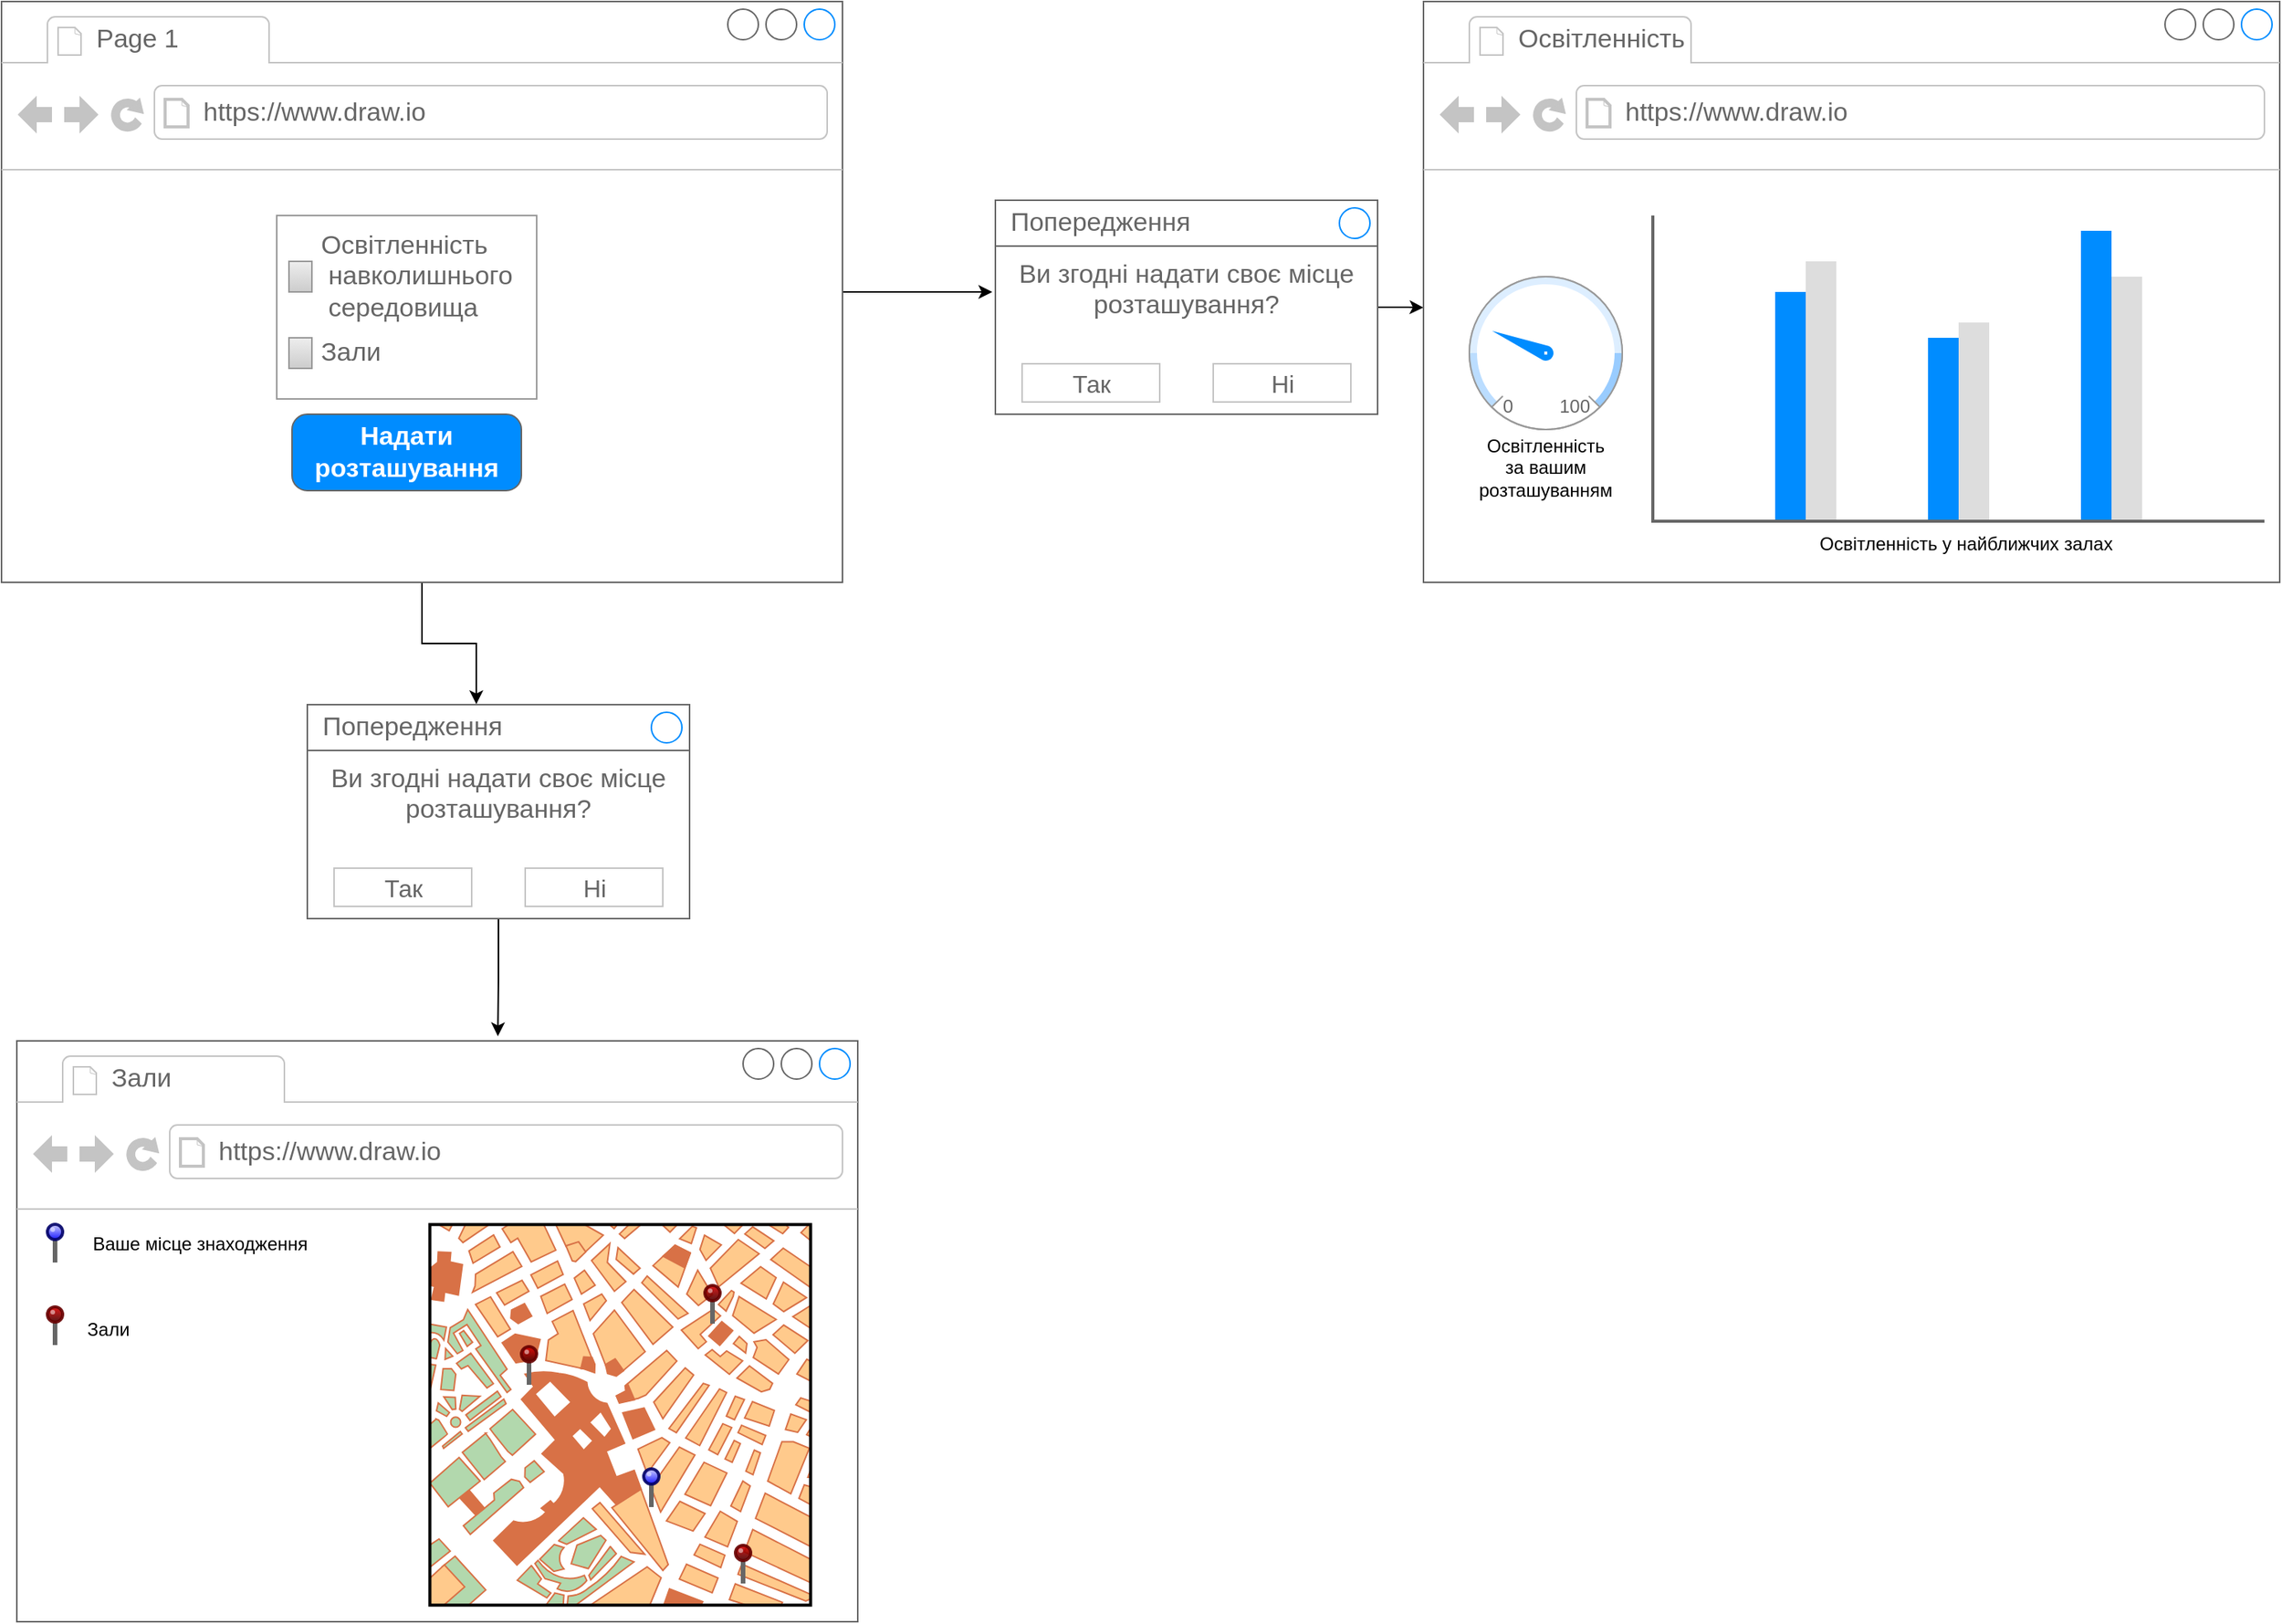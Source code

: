 <mxfile version="20.4.0" type="device"><diagram id="IgTa6nLbPje7UhTKGv9U" name="Страница 1"><mxGraphModel dx="2304" dy="1207" grid="1" gridSize="10" guides="1" tooltips="1" connect="1" arrows="1" fold="1" page="1" pageScale="1" pageWidth="827" pageHeight="1169" math="0" shadow="0"><root><mxCell id="0"/><mxCell id="1" parent="0"/><mxCell id="OPtpFxFm3LgyAeqMFXc8-29" style="edgeStyle=orthogonalEdgeStyle;rounded=0;orthogonalLoop=1;jettySize=auto;html=1;entryX=0.442;entryY=-0.01;entryDx=0;entryDy=0;entryPerimeter=0;" edge="1" parent="1" source="OPtpFxFm3LgyAeqMFXc8-1" target="OPtpFxFm3LgyAeqMFXc8-13"><mxGeometry relative="1" as="geometry"/></mxCell><mxCell id="OPtpFxFm3LgyAeqMFXc8-36" style="edgeStyle=orthogonalEdgeStyle;rounded=0;orthogonalLoop=1;jettySize=auto;html=1;entryX=-0.008;entryY=0.429;entryDx=0;entryDy=0;entryPerimeter=0;" edge="1" parent="1" source="OPtpFxFm3LgyAeqMFXc8-1" target="OPtpFxFm3LgyAeqMFXc8-31"><mxGeometry relative="1" as="geometry"/></mxCell><mxCell id="OPtpFxFm3LgyAeqMFXc8-1" value="" style="strokeWidth=1;shadow=0;dashed=0;align=center;html=1;shape=mxgraph.mockup.containers.browserWindow;rSize=0;strokeColor=#666666;strokeColor2=#008cff;strokeColor3=#c4c4c4;mainText=,;recursiveResize=0;" vertex="1" parent="1"><mxGeometry x="30" y="70" width="550" height="380" as="geometry"/></mxCell><mxCell id="OPtpFxFm3LgyAeqMFXc8-2" value="Page 1" style="strokeWidth=1;shadow=0;dashed=0;align=center;html=1;shape=mxgraph.mockup.containers.anchor;fontSize=17;fontColor=#666666;align=left;" vertex="1" parent="OPtpFxFm3LgyAeqMFXc8-1"><mxGeometry x="60" y="12" width="110" height="26" as="geometry"/></mxCell><mxCell id="OPtpFxFm3LgyAeqMFXc8-3" value="https://www.draw.io" style="strokeWidth=1;shadow=0;dashed=0;align=center;html=1;shape=mxgraph.mockup.containers.anchor;rSize=0;fontSize=17;fontColor=#666666;align=left;" vertex="1" parent="OPtpFxFm3LgyAeqMFXc8-1"><mxGeometry x="130" y="60" width="250" height="26" as="geometry"/></mxCell><mxCell id="OPtpFxFm3LgyAeqMFXc8-4" value="&lt;span style=&quot;color: rgba(0, 0, 0, 0); font-family: monospace; font-size: 0px; text-align: start;&quot;&gt;%3CmxGraphModel%3E%3Croot%3E%3CmxCell%20id%3D%220%22%2F%3E%3CmxCell%20id%3D%221%22%20parent%3D%220%22%2F%3E%3CmxCell%20id%3D%222%22%20value%3D%22%D0%97%D0%B0%D0%BB%D0%B8%22%20style%3D%22strokeWidth%3D1%3Bshadow%3D0%3Bdashed%3D0%3Balign%3Dcenter%3Bhtml%3D1%3Bshape%3Dmxgraph.mockup.forms.rrect%3BrSize%3D0%3BfillColor%3D%23eeeeee%3BstrokeColor%3D%23999999%3BgradientColor%3D%23cccccc%3Balign%3Dleft%3BspacingLeft%3D4%3BfontSize%3D17%3BfontColor%3D%23666666%3BlabelPosition%3Dright%3B%22%20vertex%3D%221%22%20parent%3D%221%22%3E%3CmxGeometry%20x%3D%22218%22%20y%3D%22290%22%20width%3D%2215%22%20height%3D%2220%22%20as%3D%22geometry%22%2F%3E%3C%2FmxCell%3E%3C%2Froot%3E%3C%2FmxGraphModel%3E&lt;/span&gt;" style="strokeWidth=1;shadow=0;dashed=0;align=center;html=1;shape=mxgraph.mockup.forms.rrect;rSize=0;strokeColor=#999999;fillColor=#ffffff;recursiveResize=0;" vertex="1" parent="OPtpFxFm3LgyAeqMFXc8-1"><mxGeometry x="180" y="140" width="170" height="120" as="geometry"/></mxCell><mxCell id="OPtpFxFm3LgyAeqMFXc8-5" value="Освітленність&lt;br&gt;&amp;nbsp;навколишнього&lt;br&gt;&amp;nbsp;середовища" style="strokeWidth=1;shadow=0;dashed=0;align=center;html=1;shape=mxgraph.mockup.forms.rrect;rSize=0;fillColor=#eeeeee;strokeColor=#999999;gradientColor=#cccccc;align=left;spacingLeft=4;fontSize=17;fontColor=#666666;labelPosition=right;" vertex="1" parent="OPtpFxFm3LgyAeqMFXc8-4"><mxGeometry x="8" y="30" width="15" height="20" as="geometry"/></mxCell><mxCell id="OPtpFxFm3LgyAeqMFXc8-8" value="Зали" style="strokeWidth=1;shadow=0;dashed=0;align=center;html=1;shape=mxgraph.mockup.forms.rrect;rSize=0;fillColor=#eeeeee;strokeColor=#999999;gradientColor=#cccccc;align=left;spacingLeft=4;fontSize=17;fontColor=#666666;labelPosition=right;noLabel=0;portConstraintRotation=0;snapToPoint=0;comic=0;enumerate=0;treeMoving=0;treeFolding=0;resizeHeight=0;resizeWidth=0;fixedWidth=0;connectable=1;allowArrows=1;fixDash=0;container=0;dropTarget=0;" vertex="1" parent="OPtpFxFm3LgyAeqMFXc8-4"><mxGeometry x="8" y="80" width="15" height="20" as="geometry"/></mxCell><mxCell id="OPtpFxFm3LgyAeqMFXc8-11" value="Надати розташування" style="strokeWidth=1;shadow=0;dashed=0;align=center;html=1;shape=mxgraph.mockup.buttons.button;strokeColor=#666666;fontColor=#ffffff;mainText=;buttonStyle=round;fontSize=17;fontStyle=1;fillColor=#008cff;whiteSpace=wrap;" vertex="1" parent="OPtpFxFm3LgyAeqMFXc8-1"><mxGeometry x="190" y="270" width="150" height="50" as="geometry"/></mxCell><mxCell id="OPtpFxFm3LgyAeqMFXc8-30" style="edgeStyle=orthogonalEdgeStyle;rounded=0;orthogonalLoop=1;jettySize=auto;html=1;entryX=0.572;entryY=-0.008;entryDx=0;entryDy=0;entryPerimeter=0;" edge="1" parent="1" source="OPtpFxFm3LgyAeqMFXc8-12" target="OPtpFxFm3LgyAeqMFXc8-17"><mxGeometry relative="1" as="geometry"/></mxCell><mxCell id="OPtpFxFm3LgyAeqMFXc8-12" value="Ви згодні надати своє місце&lt;br&gt;розташування?" style="strokeWidth=1;shadow=0;dashed=0;align=center;html=1;shape=mxgraph.mockup.containers.rrect;rSize=0;strokeColor=#666666;fontColor=#666666;fontSize=17;verticalAlign=top;whiteSpace=wrap;fillColor=#ffffff;spacingTop=32;comic=0;" vertex="1" parent="1"><mxGeometry x="230" y="530" width="250" height="140" as="geometry"/></mxCell><mxCell id="OPtpFxFm3LgyAeqMFXc8-13" value="Попередження" style="strokeWidth=1;shadow=0;dashed=0;align=center;html=1;shape=mxgraph.mockup.containers.rrect;rSize=0;fontSize=17;fontColor=#666666;strokeColor=#666666;align=left;spacingLeft=8;fillColor=none;resizeWidth=1;comic=0;" vertex="1" parent="OPtpFxFm3LgyAeqMFXc8-12"><mxGeometry width="250" height="30" relative="1" as="geometry"/></mxCell><mxCell id="OPtpFxFm3LgyAeqMFXc8-14" value="" style="shape=ellipse;strokeColor=#008cff;resizable=0;fillColor=none;html=1;comic=0;" vertex="1" parent="OPtpFxFm3LgyAeqMFXc8-13"><mxGeometry x="1" y="0.5" width="20" height="20" relative="1" as="geometry"><mxPoint x="-25" y="-10" as="offset"/></mxGeometry></mxCell><mxCell id="OPtpFxFm3LgyAeqMFXc8-15" value="Так" style="strokeWidth=1;shadow=0;dashed=0;align=center;html=1;shape=mxgraph.mockup.containers.rrect;rSize=0;fontSize=16;fontColor=#666666;strokeColor=#c4c4c4;whiteSpace=wrap;fillColor=none;comic=0;" vertex="1" parent="OPtpFxFm3LgyAeqMFXc8-12"><mxGeometry x="0.25" y="1" width="90" height="25" relative="1" as="geometry"><mxPoint x="-45" y="-33" as="offset"/></mxGeometry></mxCell><mxCell id="OPtpFxFm3LgyAeqMFXc8-16" value="Ні" style="strokeWidth=1;shadow=0;dashed=0;align=center;html=1;shape=mxgraph.mockup.containers.rrect;rSize=0;fontSize=16;fontColor=#666666;strokeColor=#c4c4c4;whiteSpace=wrap;fillColor=none;comic=0;" vertex="1" parent="OPtpFxFm3LgyAeqMFXc8-12"><mxGeometry x="0.75" y="1" width="90" height="25" relative="1" as="geometry"><mxPoint x="-45" y="-33" as="offset"/></mxGeometry></mxCell><mxCell id="OPtpFxFm3LgyAeqMFXc8-17" value="" style="strokeWidth=1;shadow=0;dashed=0;align=center;html=1;shape=mxgraph.mockup.containers.browserWindow;rSize=0;strokeColor=#666666;strokeColor2=#008cff;strokeColor3=#c4c4c4;mainText=,;recursiveResize=0;comic=0;" vertex="1" parent="1"><mxGeometry x="40" y="750" width="550" height="380" as="geometry"/></mxCell><mxCell id="OPtpFxFm3LgyAeqMFXc8-18" value="Зали" style="strokeWidth=1;shadow=0;dashed=0;align=center;html=1;shape=mxgraph.mockup.containers.anchor;fontSize=17;fontColor=#666666;align=left;comic=0;" vertex="1" parent="OPtpFxFm3LgyAeqMFXc8-17"><mxGeometry x="60" y="12" width="110" height="26" as="geometry"/></mxCell><mxCell id="OPtpFxFm3LgyAeqMFXc8-19" value="https://www.draw.io" style="strokeWidth=1;shadow=0;dashed=0;align=center;html=1;shape=mxgraph.mockup.containers.anchor;rSize=0;fontSize=17;fontColor=#666666;align=left;comic=0;" vertex="1" parent="OPtpFxFm3LgyAeqMFXc8-17"><mxGeometry x="130" y="60" width="250" height="26" as="geometry"/></mxCell><mxCell id="OPtpFxFm3LgyAeqMFXc8-20" value="" style="verticalLabelPosition=top;shadow=0;dashed=0;align=center;html=1;verticalAlign=bottom;strokeWidth=1;shape=mxgraph.mockup.misc.pin;fillColor2=#ccccff;fillColor3=#0000ff;strokeColor=#000066;comic=0;" vertex="1" parent="OPtpFxFm3LgyAeqMFXc8-17"><mxGeometry x="20" y="120" width="10" height="25" as="geometry"/></mxCell><mxCell id="OPtpFxFm3LgyAeqMFXc8-21" value="" style="verticalLabelPosition=bottom;shadow=0;dashed=0;align=center;html=1;verticalAlign=top;strokeWidth=1;shape=mxgraph.mockup.misc.map;comic=0;" vertex="1" parent="OPtpFxFm3LgyAeqMFXc8-17"><mxGeometry x="270" y="120" width="250" height="250" as="geometry"/></mxCell><mxCell id="OPtpFxFm3LgyAeqMFXc8-22" value="" style="verticalLabelPosition=top;shadow=0;dashed=0;align=center;html=1;verticalAlign=bottom;strokeWidth=1;shape=mxgraph.mockup.misc.pin;fillColor2=#ccccff;fillColor3=#0000ff;strokeColor=#000066;comic=0;" vertex="1" parent="OPtpFxFm3LgyAeqMFXc8-17"><mxGeometry x="410" y="280" width="10" height="25" as="geometry"/></mxCell><mxCell id="OPtpFxFm3LgyAeqMFXc8-23" value="" style="verticalLabelPosition=top;shadow=0;dashed=0;align=center;html=1;verticalAlign=bottom;strokeWidth=1;shape=mxgraph.mockup.misc.pin;fillColor2=#dd0000;fillColor3=#440000;strokeColor=#660000;comic=0;" vertex="1" parent="OPtpFxFm3LgyAeqMFXc8-17"><mxGeometry x="450" y="160" width="10" height="25" as="geometry"/></mxCell><mxCell id="OPtpFxFm3LgyAeqMFXc8-24" value="" style="verticalLabelPosition=top;shadow=0;dashed=0;align=center;html=1;verticalAlign=bottom;strokeWidth=1;shape=mxgraph.mockup.misc.pin;fillColor2=#dd0000;fillColor3=#440000;strokeColor=#660000;comic=0;" vertex="1" parent="OPtpFxFm3LgyAeqMFXc8-17"><mxGeometry x="330" y="200" width="10" height="25" as="geometry"/></mxCell><mxCell id="OPtpFxFm3LgyAeqMFXc8-25" value="" style="verticalLabelPosition=top;shadow=0;dashed=0;align=center;html=1;verticalAlign=bottom;strokeWidth=1;shape=mxgraph.mockup.misc.pin;fillColor2=#dd0000;fillColor3=#440000;strokeColor=#660000;comic=0;" vertex="1" parent="OPtpFxFm3LgyAeqMFXc8-17"><mxGeometry x="470" y="330" width="10" height="25" as="geometry"/></mxCell><mxCell id="OPtpFxFm3LgyAeqMFXc8-26" value="" style="verticalLabelPosition=top;shadow=0;dashed=0;align=center;html=1;verticalAlign=bottom;strokeWidth=1;shape=mxgraph.mockup.misc.pin;fillColor2=#dd0000;fillColor3=#440000;strokeColor=#660000;comic=0;" vertex="1" parent="OPtpFxFm3LgyAeqMFXc8-17"><mxGeometry x="20" y="174" width="10" height="25" as="geometry"/></mxCell><mxCell id="OPtpFxFm3LgyAeqMFXc8-27" value="Ваше місце знаходження" style="text;html=1;strokeColor=none;fillColor=none;align=center;verticalAlign=middle;whiteSpace=wrap;rounded=0;comic=0;" vertex="1" parent="OPtpFxFm3LgyAeqMFXc8-17"><mxGeometry x="40" y="117.5" width="160" height="30" as="geometry"/></mxCell><mxCell id="OPtpFxFm3LgyAeqMFXc8-28" value="Зали" style="text;html=1;strokeColor=none;fillColor=none;align=center;verticalAlign=middle;whiteSpace=wrap;rounded=0;comic=0;" vertex="1" parent="OPtpFxFm3LgyAeqMFXc8-17"><mxGeometry x="30" y="174" width="60" height="30" as="geometry"/></mxCell><mxCell id="OPtpFxFm3LgyAeqMFXc8-47" style="edgeStyle=orthogonalEdgeStyle;rounded=0;orthogonalLoop=1;jettySize=auto;html=1;entryX=0;entryY=0.527;entryDx=0;entryDy=0;entryPerimeter=0;" edge="1" parent="1" source="OPtpFxFm3LgyAeqMFXc8-31" target="OPtpFxFm3LgyAeqMFXc8-37"><mxGeometry relative="1" as="geometry"/></mxCell><mxCell id="OPtpFxFm3LgyAeqMFXc8-31" value="Ви згодні надати своє місце&lt;br&gt;розташування?" style="strokeWidth=1;shadow=0;dashed=0;align=center;html=1;shape=mxgraph.mockup.containers.rrect;rSize=0;strokeColor=#666666;fontColor=#666666;fontSize=17;verticalAlign=top;whiteSpace=wrap;fillColor=#ffffff;spacingTop=32;comic=0;" vertex="1" parent="1"><mxGeometry x="680" y="200" width="250" height="140" as="geometry"/></mxCell><mxCell id="OPtpFxFm3LgyAeqMFXc8-32" value="Попередження" style="strokeWidth=1;shadow=0;dashed=0;align=center;html=1;shape=mxgraph.mockup.containers.rrect;rSize=0;fontSize=17;fontColor=#666666;strokeColor=#666666;align=left;spacingLeft=8;fillColor=none;resizeWidth=1;comic=0;" vertex="1" parent="OPtpFxFm3LgyAeqMFXc8-31"><mxGeometry width="250" height="30" relative="1" as="geometry"/></mxCell><mxCell id="OPtpFxFm3LgyAeqMFXc8-33" value="" style="shape=ellipse;strokeColor=#008cff;resizable=0;fillColor=none;html=1;comic=0;" vertex="1" parent="OPtpFxFm3LgyAeqMFXc8-32"><mxGeometry x="1" y="0.5" width="20" height="20" relative="1" as="geometry"><mxPoint x="-25" y="-10" as="offset"/></mxGeometry></mxCell><mxCell id="OPtpFxFm3LgyAeqMFXc8-34" value="Так" style="strokeWidth=1;shadow=0;dashed=0;align=center;html=1;shape=mxgraph.mockup.containers.rrect;rSize=0;fontSize=16;fontColor=#666666;strokeColor=#c4c4c4;whiteSpace=wrap;fillColor=none;comic=0;" vertex="1" parent="OPtpFxFm3LgyAeqMFXc8-31"><mxGeometry x="0.25" y="1" width="90" height="25" relative="1" as="geometry"><mxPoint x="-45" y="-33" as="offset"/></mxGeometry></mxCell><mxCell id="OPtpFxFm3LgyAeqMFXc8-35" value="Ні" style="strokeWidth=1;shadow=0;dashed=0;align=center;html=1;shape=mxgraph.mockup.containers.rrect;rSize=0;fontSize=16;fontColor=#666666;strokeColor=#c4c4c4;whiteSpace=wrap;fillColor=none;comic=0;" vertex="1" parent="OPtpFxFm3LgyAeqMFXc8-31"><mxGeometry x="0.75" y="1" width="90" height="25" relative="1" as="geometry"><mxPoint x="-45" y="-33" as="offset"/></mxGeometry></mxCell><mxCell id="OPtpFxFm3LgyAeqMFXc8-37" value="" style="strokeWidth=1;shadow=0;dashed=0;align=center;html=1;shape=mxgraph.mockup.containers.browserWindow;rSize=0;strokeColor=#666666;strokeColor2=#008cff;strokeColor3=#c4c4c4;mainText=,;recursiveResize=0;comic=0;" vertex="1" parent="1"><mxGeometry x="960" y="70" width="560" height="380" as="geometry"/></mxCell><mxCell id="OPtpFxFm3LgyAeqMFXc8-38" value="Освітленність&amp;nbsp;" style="strokeWidth=1;shadow=0;dashed=0;align=center;html=1;shape=mxgraph.mockup.containers.anchor;fontSize=17;fontColor=#666666;align=left;comic=0;" vertex="1" parent="OPtpFxFm3LgyAeqMFXc8-37"><mxGeometry x="60" y="12" width="110" height="26" as="geometry"/></mxCell><mxCell id="OPtpFxFm3LgyAeqMFXc8-39" value="https://www.draw.io" style="strokeWidth=1;shadow=0;dashed=0;align=center;html=1;shape=mxgraph.mockup.containers.anchor;rSize=0;fontSize=17;fontColor=#666666;align=left;comic=0;" vertex="1" parent="OPtpFxFm3LgyAeqMFXc8-37"><mxGeometry x="130" y="60" width="250" height="26" as="geometry"/></mxCell><mxCell id="OPtpFxFm3LgyAeqMFXc8-40" value="" style="verticalLabelPosition=bottom;shadow=0;dashed=0;align=center;html=1;verticalAlign=top;strokeWidth=1;shape=mxgraph.mockup.graphics.gauge;fillColor=#ffffff;strokeColor=#999999;gaugePos=25;scaleColors=#bbddff,#ddeeff,#99ccff;gaugeLabels=,,;needleColor=#008cff;comic=0;" vertex="1" parent="OPtpFxFm3LgyAeqMFXc8-37"><mxGeometry x="30" y="180" width="100" height="100" as="geometry"/></mxCell><mxCell id="OPtpFxFm3LgyAeqMFXc8-41" value="" style="strokeWidth=1;shadow=0;dashed=0;align=center;html=1;shape=mxgraph.mockup.graphics.anchor;fontColor=#666666;comic=0;" vertex="1" parent="OPtpFxFm3LgyAeqMFXc8-40"><mxGeometry x="25" y="20" width="50" height="20" as="geometry"/></mxCell><mxCell id="OPtpFxFm3LgyAeqMFXc8-42" value="0" style="strokeWidth=1;shadow=0;dashed=0;align=center;html=1;shape=mxgraph.mockup.graphics.anchor;align=left;fontColor=#666666;comic=0;" vertex="1" parent="OPtpFxFm3LgyAeqMFXc8-40"><mxGeometry x="20" y="75" width="50" height="20" as="geometry"/></mxCell><mxCell id="OPtpFxFm3LgyAeqMFXc8-43" value="100" style="strokeWidth=1;shadow=0;dashed=0;align=center;html=1;shape=mxgraph.mockup.graphics.anchor;align=right;fontColor=#666666;comic=0;" vertex="1" parent="OPtpFxFm3LgyAeqMFXc8-40"><mxGeometry x="30" y="75" width="50" height="20" as="geometry"/></mxCell><mxCell id="OPtpFxFm3LgyAeqMFXc8-44" value="" style="verticalLabelPosition=bottom;shadow=0;dashed=0;align=center;html=1;verticalAlign=top;strokeWidth=1;shape=mxgraph.mockup.graphics.columnChart;strokeColor=none;strokeColor2=none;strokeColor3=#666666;fillColor2=#008cff;fillColor3=#dddddd;comic=0;" vertex="1" parent="OPtpFxFm3LgyAeqMFXc8-37"><mxGeometry x="150" y="140" width="400" height="200" as="geometry"/></mxCell><mxCell id="OPtpFxFm3LgyAeqMFXc8-45" value="Освітленність за вашим розташуванням" style="text;html=1;strokeColor=none;fillColor=none;align=center;verticalAlign=middle;whiteSpace=wrap;rounded=0;comic=0;" vertex="1" parent="OPtpFxFm3LgyAeqMFXc8-37"><mxGeometry x="50" y="290" width="60" height="30" as="geometry"/></mxCell><mxCell id="OPtpFxFm3LgyAeqMFXc8-46" value="Освітленність у найближчих залах" style="text;html=1;strokeColor=none;fillColor=none;align=center;verticalAlign=middle;whiteSpace=wrap;rounded=0;comic=0;" vertex="1" parent="OPtpFxFm3LgyAeqMFXc8-37"><mxGeometry x="210" y="340" width="290" height="30" as="geometry"/></mxCell></root></mxGraphModel></diagram></mxfile>